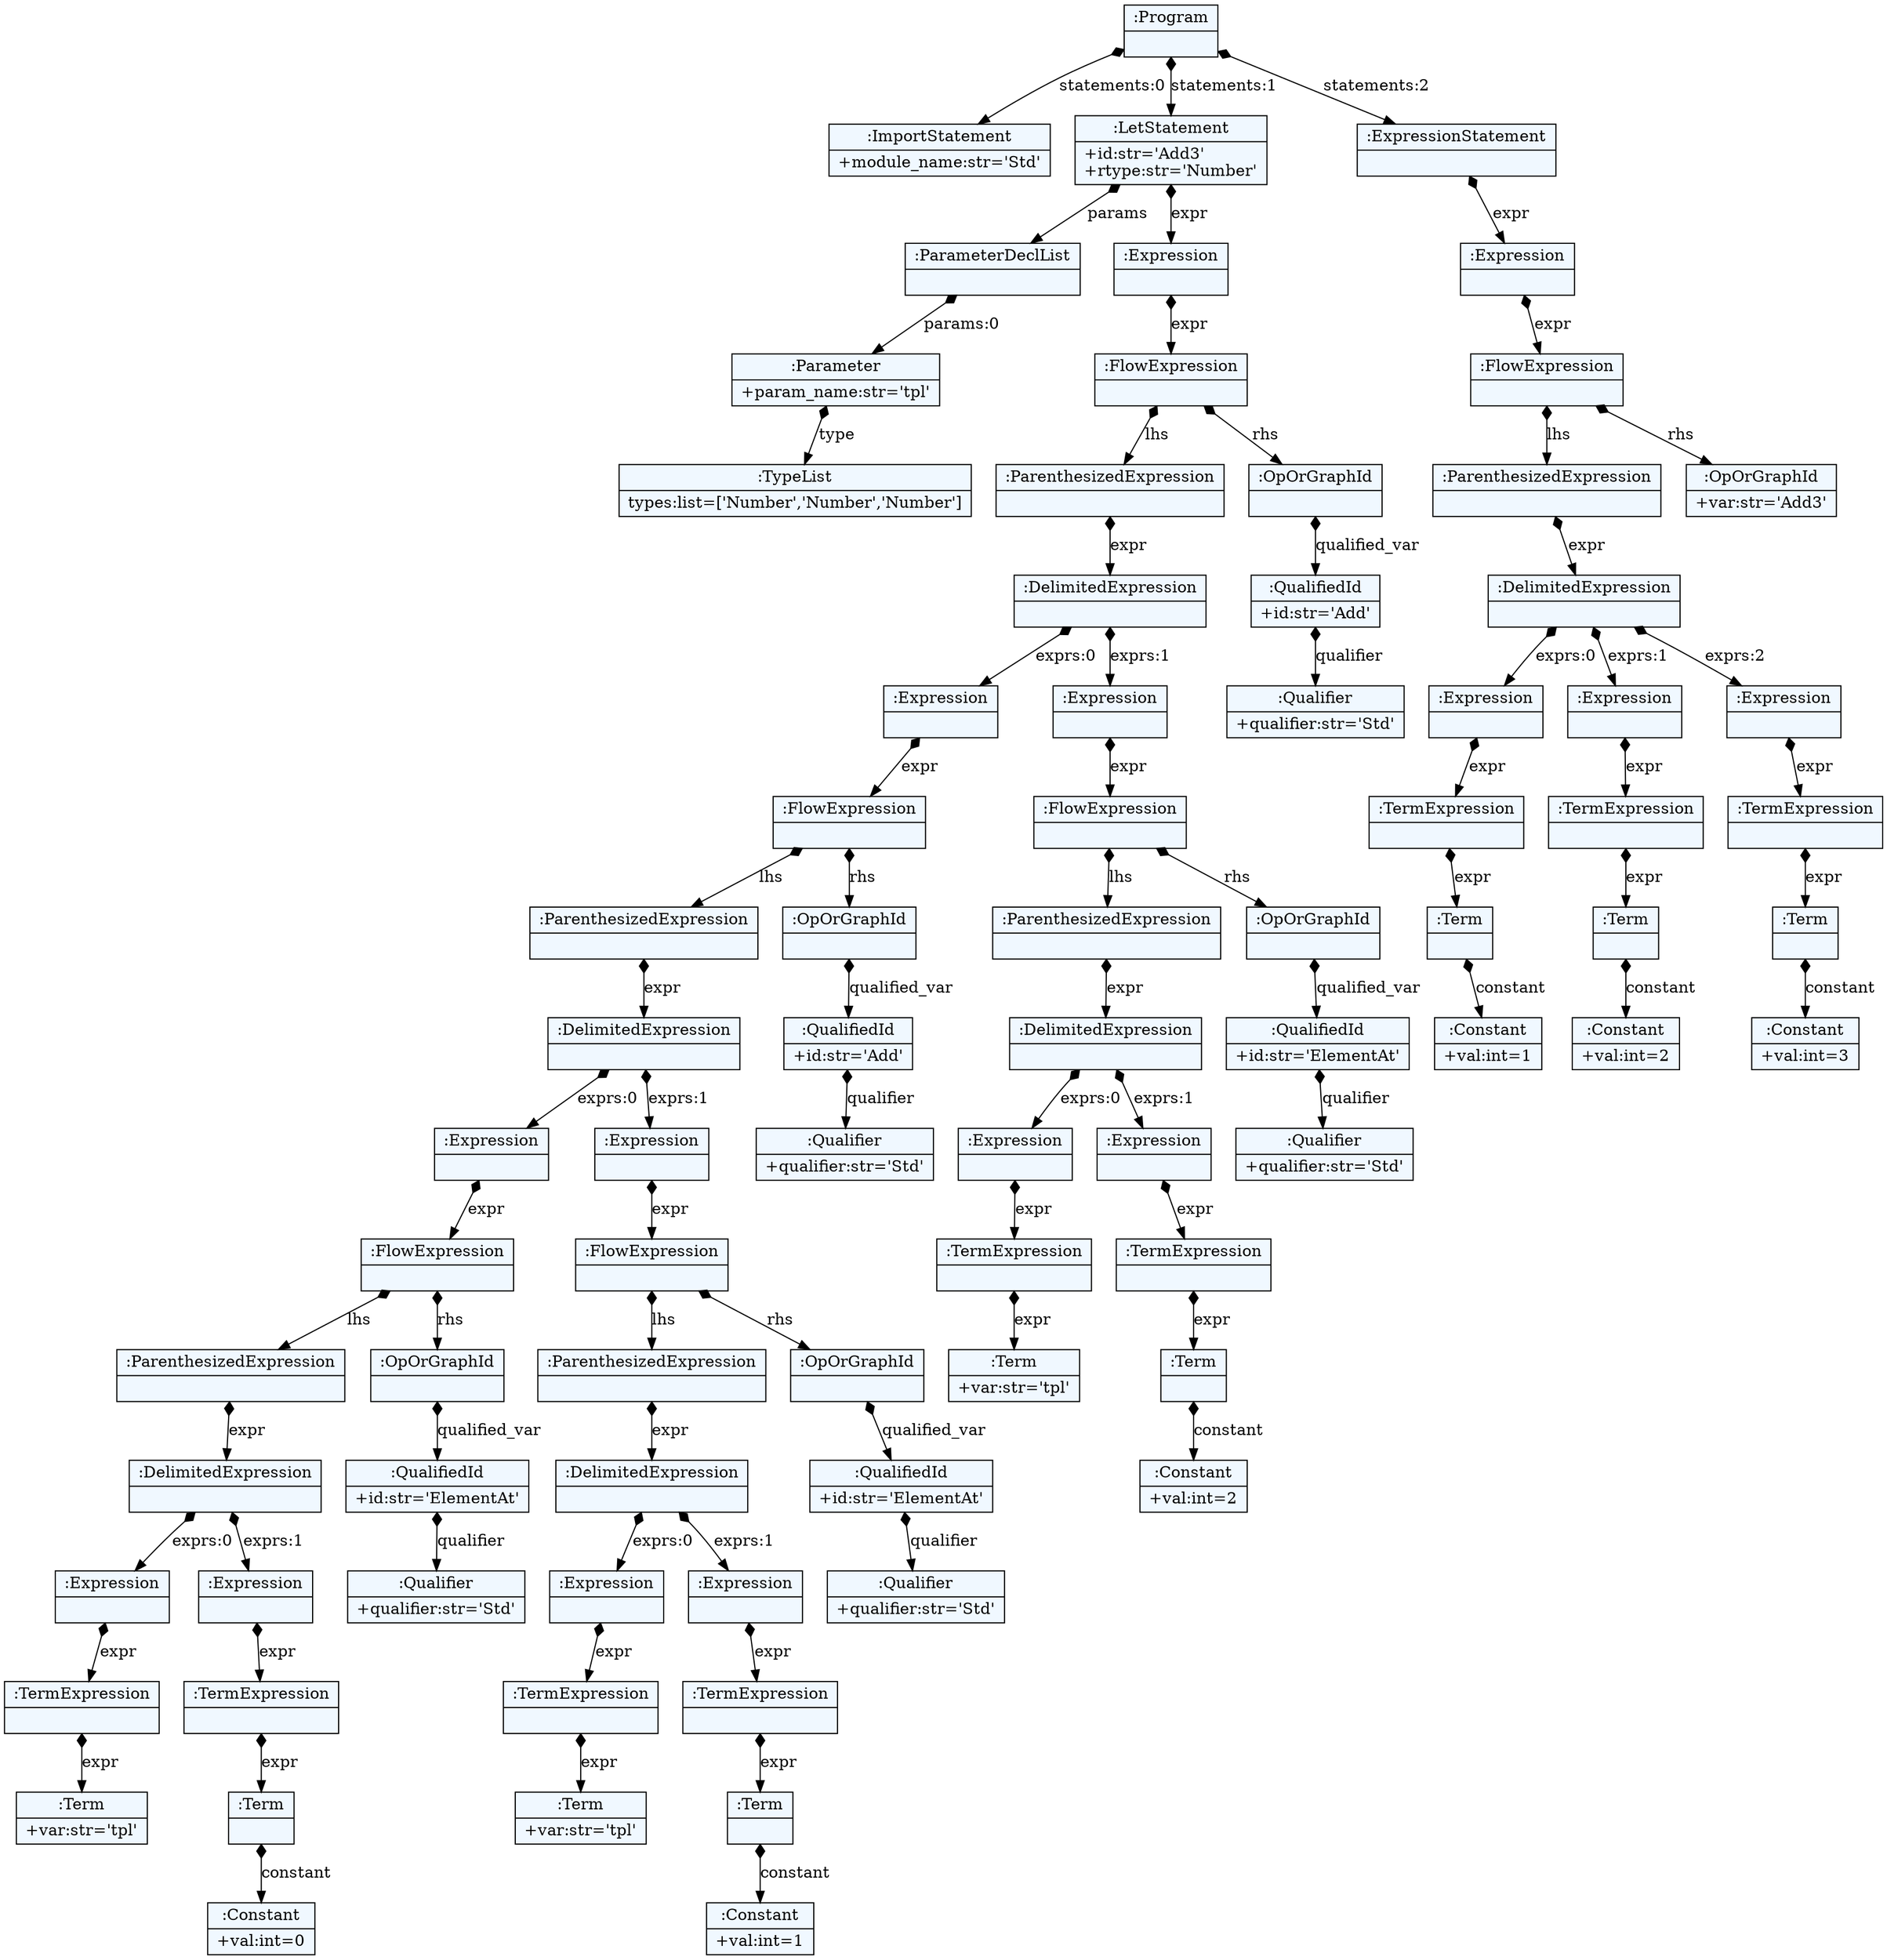 
    digraph textX {
    fontname = "Bitstream Vera Sans"
    fontsize = 8
    node[
        shape=record,
        style=filled,
        fillcolor=aliceblue
    ]
    nodesep = 0.3
    edge[dir=black,arrowtail=empty]


125385224958496 -> 125385224961856 [label="statements:0" arrowtail=diamond dir=both]
125385224961856[label="{:ImportStatement|+module_name:str='Std'\l}"]
125385224958496 -> 125385224958256 [label="statements:1" arrowtail=diamond dir=both]
125385224958256 -> 125385224958832 [label="params" arrowtail=diamond dir=both]
125385224958832 -> 125385224957440 [label="params:0" arrowtail=diamond dir=both]
125385224957440 -> 125385224957008 [label="type" arrowtail=diamond dir=both]
125385224957008[label="{:TypeList|types:list=['Number','Number','Number']\l}"]
125385224957440[label="{:Parameter|+param_name:str='tpl'\l}"]
125385224958832[label="{:ParameterDeclList|}"]
125385224958256 -> 125385224958208 [label="expr" arrowtail=diamond dir=both]
125385224958208 -> 125385224956000 [label="expr" arrowtail=diamond dir=both]
125385224956000 -> 125385224952880 [label="lhs" arrowtail=diamond dir=both]
125385224952880 -> 125385224951152 [label="expr" arrowtail=diamond dir=both]
125385224951152 -> 125385224951488 [label="exprs:0" arrowtail=diamond dir=both]
125385224951488 -> 125385224951872 [label="expr" arrowtail=diamond dir=both]
125385224951872 -> 125385224960704 [label="lhs" arrowtail=diamond dir=both]
125385224960704 -> 125385224949136 [label="expr" arrowtail=diamond dir=both]
125385224949136 -> 125385224948944 [label="exprs:0" arrowtail=diamond dir=both]
125385224948944 -> 125385224957248 [label="expr" arrowtail=diamond dir=both]
125385224957248 -> 125385224949328 [label="lhs" arrowtail=diamond dir=both]
125385224949328 -> 125385224949712 [label="expr" arrowtail=diamond dir=both]
125385224949712 -> 125385224957584 [label="exprs:0" arrowtail=diamond dir=both]
125385224957584 -> 125385224949856 [label="expr" arrowtail=diamond dir=both]
125385224949856 -> 125385224958448 [label="expr" arrowtail=diamond dir=both]
125385224958448[label="{:Term|+var:str='tpl'\l}"]
125385224949856[label="{:TermExpression|}"]
125385224957584[label="{:Expression|}"]
125385224949712 -> 125385224957968 [label="exprs:1" arrowtail=diamond dir=both]
125385224957968 -> 125385224958736 [label="expr" arrowtail=diamond dir=both]
125385224958736 -> 125385224950624 [label="expr" arrowtail=diamond dir=both]
125385224950624 -> 125385224951008 [label="constant" arrowtail=diamond dir=both]
125385224951008[label="{:Constant|+val:int=0\l}"]
125385224950624[label="{:Term|}"]
125385224958736[label="{:TermExpression|}"]
125385224957968[label="{:Expression|}"]
125385224949712[label="{:DelimitedExpression|}"]
125385224949328[label="{:ParenthesizedExpression|}"]
125385224957248 -> 125385224957872 [label="rhs" arrowtail=diamond dir=both]
125385224957872 -> 125385224958400 [label="qualified_var" arrowtail=diamond dir=both]
125385224958400 -> 125385224951392 [label="qualifier" arrowtail=diamond dir=both]
125385224951392[label="{:Qualifier|+qualifier:str='Std'\l}"]
125385224958400[label="{:QualifiedId|+id:str='ElementAt'\l}"]
125385224957872[label="{:OpOrGraphId|}"]
125385224957248[label="{:FlowExpression|}"]
125385224948944[label="{:Expression|}"]
125385224949136 -> 125385224948896 [label="exprs:1" arrowtail=diamond dir=both]
125385224948896 -> 125385224949616 [label="expr" arrowtail=diamond dir=both]
125385224949616 -> 125385224950144 [label="lhs" arrowtail=diamond dir=both]
125385224950144 -> 125385224952256 [label="expr" arrowtail=diamond dir=both]
125385224952256 -> 125385224953072 [label="exprs:0" arrowtail=diamond dir=both]
125385224953072 -> 125385224953744 [label="expr" arrowtail=diamond dir=both]
125385224953744 -> 125385224949904 [label="expr" arrowtail=diamond dir=both]
125385224949904[label="{:Term|+var:str='tpl'\l}"]
125385224953744[label="{:TermExpression|}"]
125385224953072[label="{:Expression|}"]
125385224952256 -> 125385224961520 [label="exprs:1" arrowtail=diamond dir=both]
125385224961520 -> 125385224954944 [label="expr" arrowtail=diamond dir=both]
125385224954944 -> 125385224948032 [label="expr" arrowtail=diamond dir=both]
125385224948032 -> 125385224951632 [label="constant" arrowtail=diamond dir=both]
125385224951632[label="{:Constant|+val:int=1\l}"]
125385224948032[label="{:Term|}"]
125385224954944[label="{:TermExpression|}"]
125385224961520[label="{:Expression|}"]
125385224952256[label="{:DelimitedExpression|}"]
125385224950144[label="{:ParenthesizedExpression|}"]
125385224949616 -> 125385224961136 [label="rhs" arrowtail=diamond dir=both]
125385224961136 -> 125385224953024 [label="qualified_var" arrowtail=diamond dir=both]
125385224953024 -> 125385224948512 [label="qualifier" arrowtail=diamond dir=both]
125385224948512[label="{:Qualifier|+qualifier:str='Std'\l}"]
125385224953024[label="{:QualifiedId|+id:str='ElementAt'\l}"]
125385224961136[label="{:OpOrGraphId|}"]
125385224949616[label="{:FlowExpression|}"]
125385224948896[label="{:Expression|}"]
125385224949136[label="{:DelimitedExpression|}"]
125385224960704[label="{:ParenthesizedExpression|}"]
125385224951872 -> 125385224950480 [label="rhs" arrowtail=diamond dir=both]
125385224950480 -> 125385224946784 [label="qualified_var" arrowtail=diamond dir=both]
125385224946784 -> 125385224952448 [label="qualifier" arrowtail=diamond dir=both]
125385224952448[label="{:Qualifier|+qualifier:str='Std'\l}"]
125385224946784[label="{:QualifiedId|+id:str='Add'\l}"]
125385224950480[label="{:OpOrGraphId|}"]
125385224951872[label="{:FlowExpression|}"]
125385224951488[label="{:Expression|}"]
125385224951152 -> 125385224951776 [label="exprs:1" arrowtail=diamond dir=both]
125385224951776 -> 125385224951248 [label="expr" arrowtail=diamond dir=both]
125385224951248 -> 125385224956672 [label="lhs" arrowtail=diamond dir=both]
125385224956672 -> 125385224960512 [label="expr" arrowtail=diamond dir=both]
125385224960512 -> 125385224959264 [label="exprs:0" arrowtail=diamond dir=both]
125385224959264 -> 125385224961424 [label="expr" arrowtail=diamond dir=both]
125385224961424 -> 125385224960752 [label="expr" arrowtail=diamond dir=both]
125385224960752[label="{:Term|+var:str='tpl'\l}"]
125385224961424[label="{:TermExpression|}"]
125385224959264[label="{:Expression|}"]
125385224960512 -> 125385224961280 [label="exprs:1" arrowtail=diamond dir=both]
125385224961280 -> 125385225228480 [label="expr" arrowtail=diamond dir=both]
125385225228480 -> 125385225226128 [label="expr" arrowtail=diamond dir=both]
125385225226128 -> 125385225225120 [label="constant" arrowtail=diamond dir=both]
125385225225120[label="{:Constant|+val:int=2\l}"]
125385225226128[label="{:Term|}"]
125385225228480[label="{:TermExpression|}"]
125385224961280[label="{:Expression|}"]
125385224960512[label="{:DelimitedExpression|}"]
125385224956672[label="{:ParenthesizedExpression|}"]
125385224951248 -> 125385224947552 [label="rhs" arrowtail=diamond dir=both]
125385224947552 -> 125385224958064 [label="qualified_var" arrowtail=diamond dir=both]
125385224958064 -> 125385225225456 [label="qualifier" arrowtail=diamond dir=both]
125385225225456[label="{:Qualifier|+qualifier:str='Std'\l}"]
125385224958064[label="{:QualifiedId|+id:str='ElementAt'\l}"]
125385224947552[label="{:OpOrGraphId|}"]
125385224951248[label="{:FlowExpression|}"]
125385224951776[label="{:Expression|}"]
125385224951152[label="{:DelimitedExpression|}"]
125385224952880[label="{:ParenthesizedExpression|}"]
125385224956000 -> 125385224952064 [label="rhs" arrowtail=diamond dir=both]
125385224952064 -> 125385224949520 [label="qualified_var" arrowtail=diamond dir=both]
125385224949520 -> 125385224958016 [label="qualifier" arrowtail=diamond dir=both]
125385224958016[label="{:Qualifier|+qualifier:str='Std'\l}"]
125385224949520[label="{:QualifiedId|+id:str='Add'\l}"]
125385224952064[label="{:OpOrGraphId|}"]
125385224956000[label="{:FlowExpression|}"]
125385224958208[label="{:Expression|}"]
125385224958256[label="{:LetStatement|+id:str='Add3'\l+rtype:str='Number'\l}"]
125385224958496 -> 125385224948848 [label="statements:2" arrowtail=diamond dir=both]
125385224948848 -> 125385224949472 [label="expr" arrowtail=diamond dir=both]
125385224949472 -> 125385225228816 [label="expr" arrowtail=diamond dir=both]
125385225228816 -> 125385225228960 [label="lhs" arrowtail=diamond dir=both]
125385225228960 -> 125385225229104 [label="expr" arrowtail=diamond dir=both]
125385225229104 -> 125385225229296 [label="exprs:0" arrowtail=diamond dir=both]
125385225229296 -> 125385225229440 [label="expr" arrowtail=diamond dir=both]
125385225229440 -> 125385225229584 [label="expr" arrowtail=diamond dir=both]
125385225229584 -> 125385225229680 [label="constant" arrowtail=diamond dir=both]
125385225229680[label="{:Constant|+val:int=1\l}"]
125385225229584[label="{:Term|}"]
125385225229440[label="{:TermExpression|}"]
125385225229296[label="{:Expression|}"]
125385225229104 -> 125385225229392 [label="exprs:1" arrowtail=diamond dir=both]
125385225229392 -> 125385225229776 [label="expr" arrowtail=diamond dir=both]
125385225229776 -> 125385225229728 [label="expr" arrowtail=diamond dir=both]
125385225229728 -> 125385225229968 [label="constant" arrowtail=diamond dir=both]
125385225229968[label="{:Constant|+val:int=2\l}"]
125385225229728[label="{:Term|}"]
125385225229776[label="{:TermExpression|}"]
125385225229392[label="{:Expression|}"]
125385225229104 -> 125385225229632 [label="exprs:2" arrowtail=diamond dir=both]
125385225229632 -> 125385225225504 [label="expr" arrowtail=diamond dir=both]
125385225225504 -> 125385225225264 [label="expr" arrowtail=diamond dir=both]
125385225225264 -> 125385225224976 [label="constant" arrowtail=diamond dir=both]
125385225224976[label="{:Constant|+val:int=3\l}"]
125385225225264[label="{:Term|}"]
125385225225504[label="{:TermExpression|}"]
125385225229632[label="{:Expression|}"]
125385225229104[label="{:DelimitedExpression|}"]
125385225228960[label="{:ParenthesizedExpression|}"]
125385225228816 -> 125385225229056 [label="rhs" arrowtail=diamond dir=both]
125385225229056[label="{:OpOrGraphId|+var:str='Add3'\l}"]
125385225228816[label="{:FlowExpression|}"]
125385224949472[label="{:Expression|}"]
125385224948848[label="{:ExpressionStatement|}"]
125385224958496[label="{:Program|}"]

}
